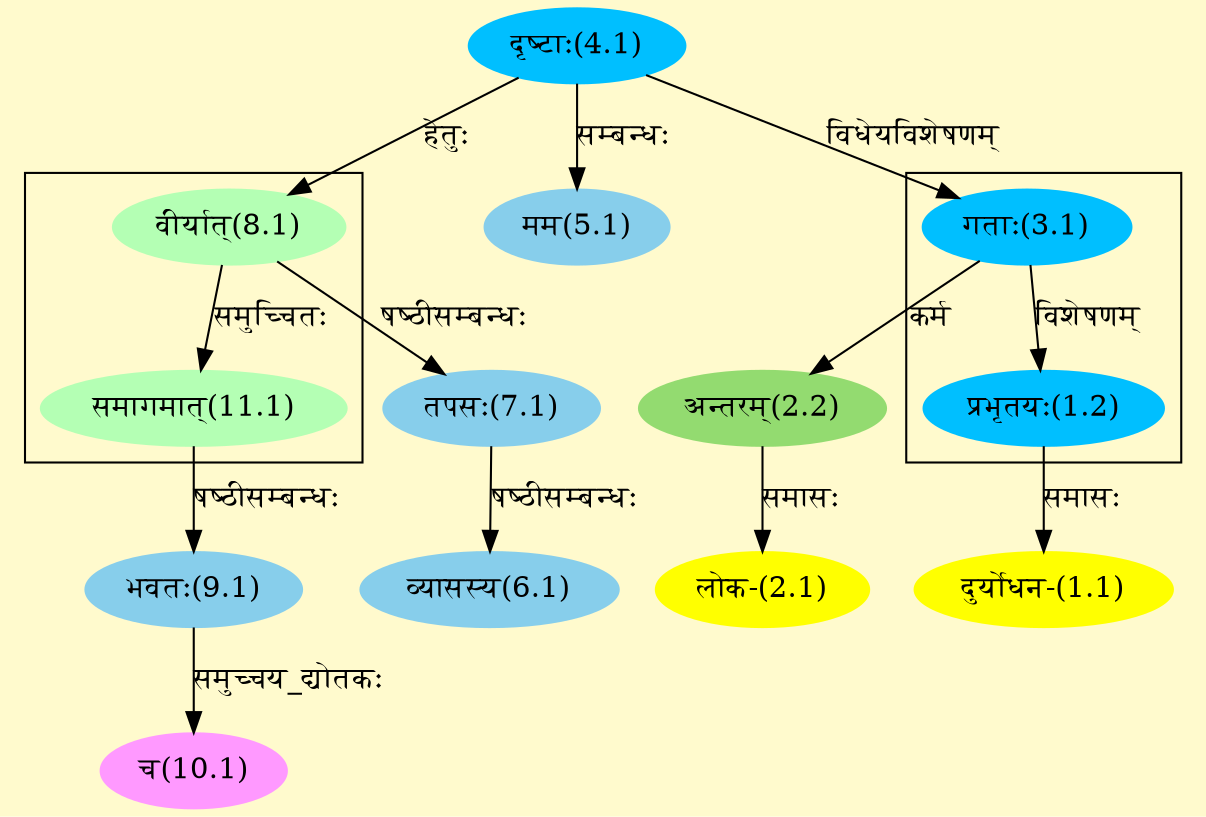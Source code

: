 digraph G{
rankdir=BT;
 compound=true;
 bgcolor="lemonchiffon1";

subgraph cluster_1{
Node1_2 [style=filled, color="#00BFFF" label = "प्रभृतयः(1.2)"]
Node3_1 [style=filled, color="#00BFFF" label = "गताः(3.1)"]

}

subgraph cluster_2{
Node11_1 [style=filled, color="#B4FFB4" label = "समागमात्(11.1)"]
Node8_1 [style=filled, color="#B4FFB4" label = "वीर्यात्(8.1)"]

}
Node1_1 [style=filled, color="#FFFF00" label = "दुर्योधन-(1.1)"]
Node1_2 [style=filled, color="#00BFFF" label = "प्रभृतयः(1.2)"]
Node2_1 [style=filled, color="#FFFF00" label = "लोक-(2.1)"]
Node2_2 [style=filled, color="#93DB70" label = "अन्तरम्(2.2)"]
Node3_1 [style=filled, color="#00BFFF" label = "गताः(3.1)"]
Node4_1 [style=filled, color="#00BFFF" label = "दृष्टाः(4.1)"]
Node [style=filled, color="" label = "()"]
Node5_1 [style=filled, color="#87CEEB" label = "मम(5.1)"]
Node6_1 [style=filled, color="#87CEEB" label = "व्यासस्य(6.1)"]
Node7_1 [style=filled, color="#87CEEB" label = "तपसः(7.1)"]
Node8_1 [style=filled, color="#B4FFB4" label = "वीर्यात्(8.1)"]
Node9_1 [style=filled, color="#87CEEB" label = "भवतः(9.1)"]
Node11_1 [style=filled, color="#B4FFB4" label = "समागमात्(11.1)"]
Node10_1 [style=filled, color="#FF99FF" label = "च(10.1)"]
/* Start of Relations section */

Node1_1 -> Node1_2 [  label="समासः"  dir="back" ]
Node1_2 -> Node3_1 [  label="विशेषणम्"  dir="back" ]
Node2_1 -> Node2_2 [  label="समासः"  dir="back" ]
Node2_2 -> Node3_1 [  label="कर्म"  dir="back" ]
Node3_1 -> Node4_1 [  label="विधेयविशेषणम्"  dir="back" ]
Node5_1 -> Node4_1 [  label="सम्बन्धः"  dir="back" ]
Node6_1 -> Node7_1 [  label="षष्ठीसम्बन्धः"  dir="back" ]
Node7_1 -> Node8_1 [  label="षष्ठीसम्बन्धः"  dir="back" ]
Node8_1 -> Node4_1 [  label="हेतुः"  dir="back" ]
Node9_1 -> Node11_1 [  label="षष्ठीसम्बन्धः"  dir="back" ]
Node10_1 -> Node9_1 [  label="समुच्चय_द्योतकः"  dir="back" ]
Node11_1 -> Node8_1 [  label="समुच्चितः"  dir="back" ]
}
